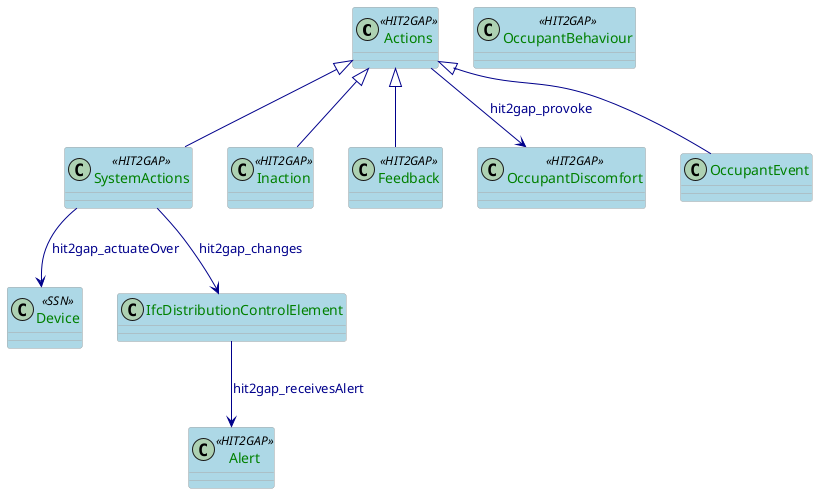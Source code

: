 @startuml

skinparam class {
  ArrowColor DarkBlue
  ArrowFontColor DarkBlue
  BackgroundColor LightBlue
  BorderColor DarkGrey
}
skinparam stereotypeCBackgroundColor Wheat
skinparam classAttributeFontColor  Green

class Actions <<HIT2GAP>>{

}

class SystemActions<<HIT2GAP>>{

}

class Device <<SSN>>{

}

class Alert <<HIT2GAP>>{

}

class Inaction <<HIT2GAP>>{

}

class Feedback <<HIT2GAP>>{

}

class OccupantBehaviour<<HIT2GAP>>{

}

class OccupantDiscomfort <<HIT2GAP>>{

}

Actions <|-- SystemActions
Actions <|-- Inaction
Actions <|-- Feedback
Actions <|-- OccupantEvent

Actions --> OccupantDiscomfort:hit2gap_provoke
SystemActions --> IfcDistributionControlElement:hit2gap_changes
IfcDistributionControlElement --> Alert: hit2gap_receivesAlert
SystemActions --> Device: hit2gap_actuateOver

@enduml
